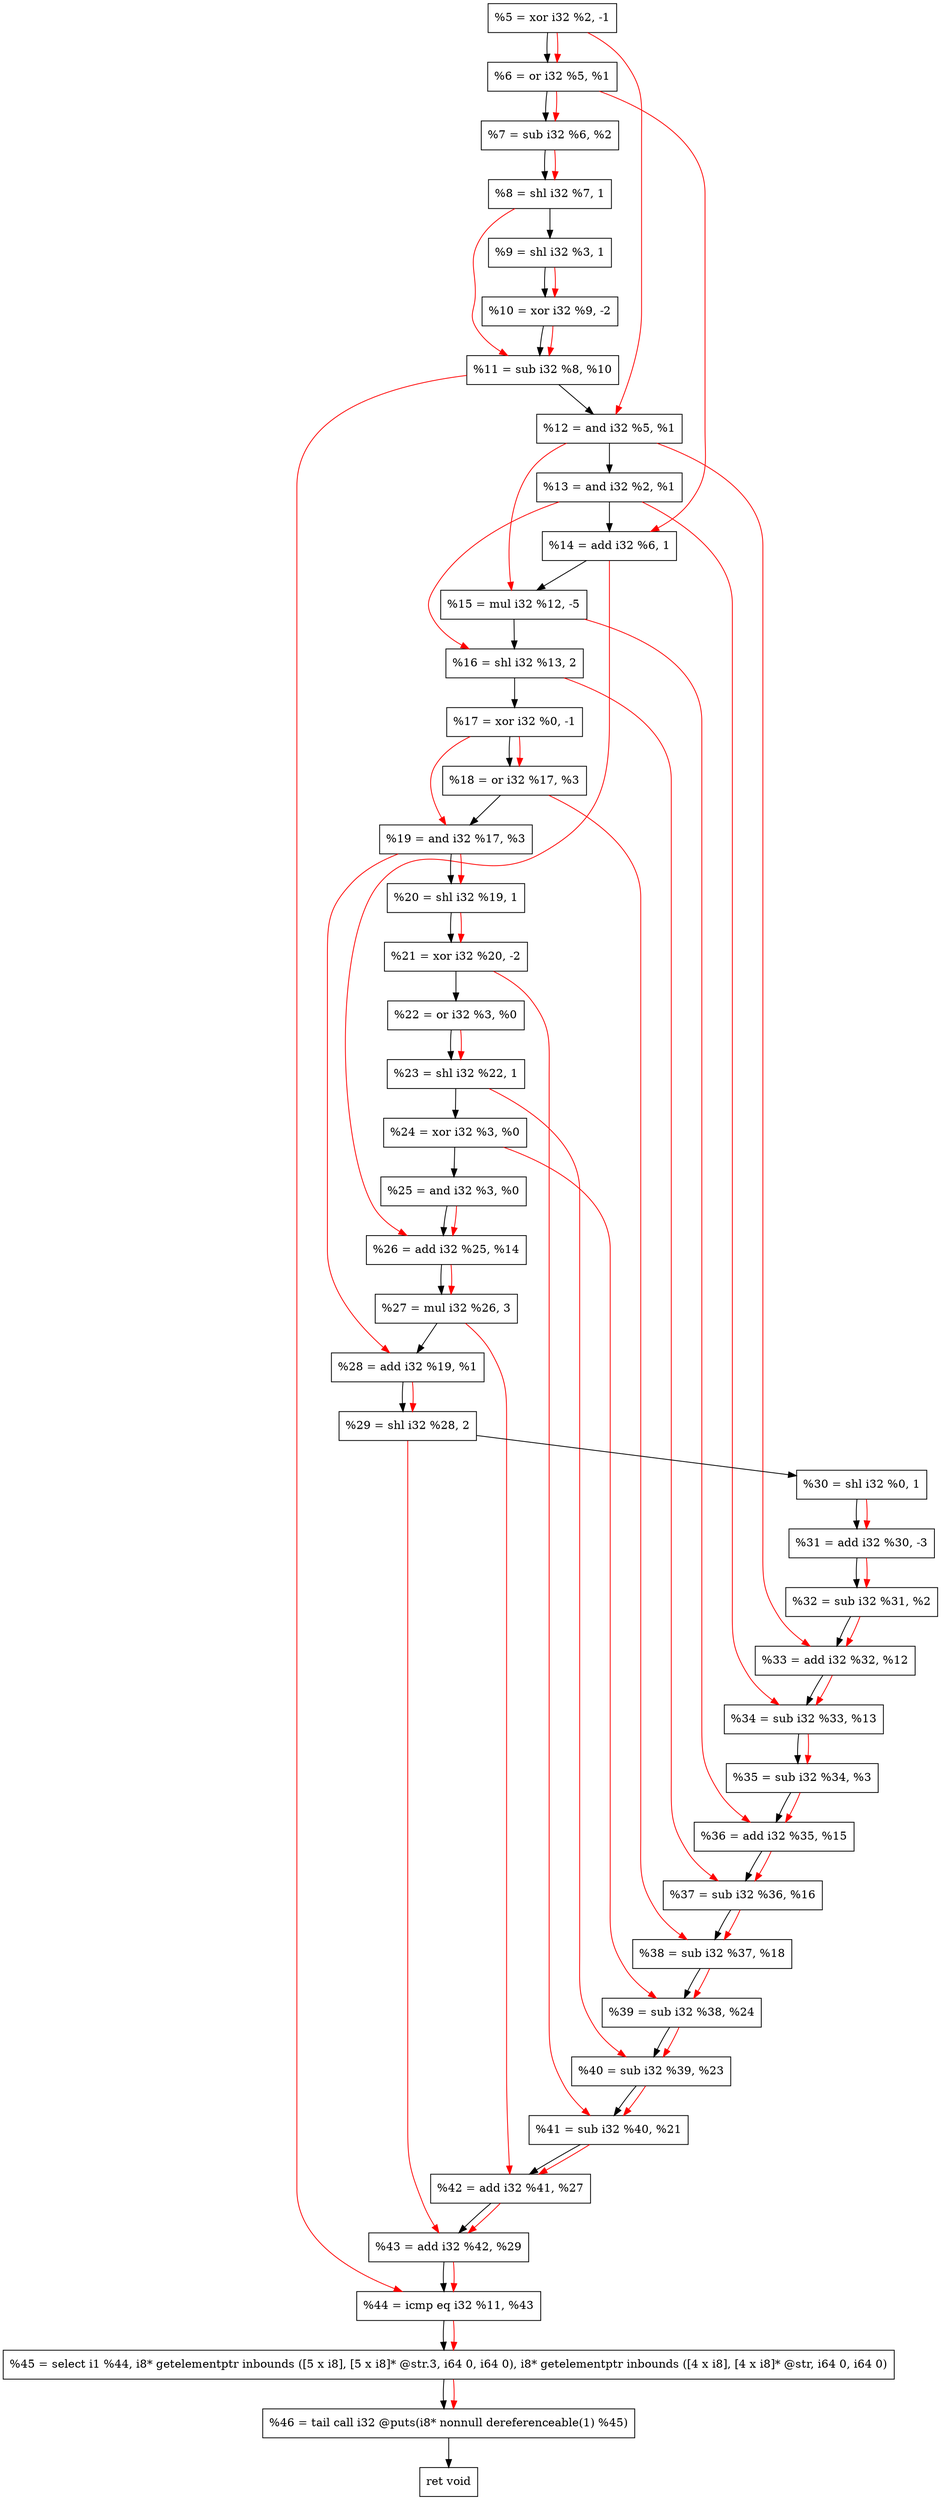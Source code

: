 digraph "DFG for'crackme' function" {
	Node0x1620120[shape=record, label="  %5 = xor i32 %2, -1"];
	Node0x1620190[shape=record, label="  %6 = or i32 %5, %1"];
	Node0x1620200[shape=record, label="  %7 = sub i32 %6, %2"];
	Node0x16202a0[shape=record, label="  %8 = shl i32 %7, 1"];
	Node0x1620310[shape=record, label="  %9 = shl i32 %3, 1"];
	Node0x16203b0[shape=record, label="  %10 = xor i32 %9, -2"];
	Node0x1620420[shape=record, label="  %11 = sub i32 %8, %10"];
	Node0x1620490[shape=record, label="  %12 = and i32 %5, %1"];
	Node0x1620500[shape=record, label="  %13 = and i32 %2, %1"];
	Node0x1620570[shape=record, label="  %14 = add i32 %6, 1"];
	Node0x1620610[shape=record, label="  %15 = mul i32 %12, -5"];
	Node0x16206b0[shape=record, label="  %16 = shl i32 %13, 2"];
	Node0x1620720[shape=record, label="  %17 = xor i32 %0, -1"];
	Node0x1620790[shape=record, label="  %18 = or i32 %17, %3"];
	Node0x1620800[shape=record, label="  %19 = and i32 %17, %3"];
	Node0x1620870[shape=record, label="  %20 = shl i32 %19, 1"];
	Node0x16208e0[shape=record, label="  %21 = xor i32 %20, -2"];
	Node0x1620950[shape=record, label="  %22 = or i32 %3, %0"];
	Node0x16209c0[shape=record, label="  %23 = shl i32 %22, 1"];
	Node0x1620a30[shape=record, label="  %24 = xor i32 %3, %0"];
	Node0x1620aa0[shape=record, label="  %25 = and i32 %3, %0"];
	Node0x1620b10[shape=record, label="  %26 = add i32 %25, %14"];
	Node0x1620bb0[shape=record, label="  %27 = mul i32 %26, 3"];
	Node0x1620c20[shape=record, label="  %28 = add i32 %19, %1"];
	Node0x1620c90[shape=record, label="  %29 = shl i32 %28, 2"];
	Node0x1620d00[shape=record, label="  %30 = shl i32 %0, 1"];
	Node0x1620da0[shape=record, label="  %31 = add i32 %30, -3"];
	Node0x1620e10[shape=record, label="  %32 = sub i32 %31, %2"];
	Node0x1621090[shape=record, label="  %33 = add i32 %32, %12"];
	Node0x1621100[shape=record, label="  %34 = sub i32 %33, %13"];
	Node0x1621170[shape=record, label="  %35 = sub i32 %34, %3"];
	Node0x16211e0[shape=record, label="  %36 = add i32 %35, %15"];
	Node0x1621250[shape=record, label="  %37 = sub i32 %36, %16"];
	Node0x16212c0[shape=record, label="  %38 = sub i32 %37, %18"];
	Node0x1621330[shape=record, label="  %39 = sub i32 %38, %24"];
	Node0x16213a0[shape=record, label="  %40 = sub i32 %39, %23"];
	Node0x1621410[shape=record, label="  %41 = sub i32 %40, %21"];
	Node0x1621480[shape=record, label="  %42 = add i32 %41, %27"];
	Node0x16214f0[shape=record, label="  %43 = add i32 %42, %29"];
	Node0x1621560[shape=record, label="  %44 = icmp eq i32 %11, %43"];
	Node0x15c0268[shape=record, label="  %45 = select i1 %44, i8* getelementptr inbounds ([5 x i8], [5 x i8]* @str.3, i64 0, i64 0), i8* getelementptr inbounds ([4 x i8], [4 x i8]* @str, i64 0, i64 0)"];
	Node0x1621a00[shape=record, label="  %46 = tail call i32 @puts(i8* nonnull dereferenceable(1) %45)"];
	Node0x1621a50[shape=record, label="  ret void"];
	Node0x1620120 -> Node0x1620190;
	Node0x1620190 -> Node0x1620200;
	Node0x1620200 -> Node0x16202a0;
	Node0x16202a0 -> Node0x1620310;
	Node0x1620310 -> Node0x16203b0;
	Node0x16203b0 -> Node0x1620420;
	Node0x1620420 -> Node0x1620490;
	Node0x1620490 -> Node0x1620500;
	Node0x1620500 -> Node0x1620570;
	Node0x1620570 -> Node0x1620610;
	Node0x1620610 -> Node0x16206b0;
	Node0x16206b0 -> Node0x1620720;
	Node0x1620720 -> Node0x1620790;
	Node0x1620790 -> Node0x1620800;
	Node0x1620800 -> Node0x1620870;
	Node0x1620870 -> Node0x16208e0;
	Node0x16208e0 -> Node0x1620950;
	Node0x1620950 -> Node0x16209c0;
	Node0x16209c0 -> Node0x1620a30;
	Node0x1620a30 -> Node0x1620aa0;
	Node0x1620aa0 -> Node0x1620b10;
	Node0x1620b10 -> Node0x1620bb0;
	Node0x1620bb0 -> Node0x1620c20;
	Node0x1620c20 -> Node0x1620c90;
	Node0x1620c90 -> Node0x1620d00;
	Node0x1620d00 -> Node0x1620da0;
	Node0x1620da0 -> Node0x1620e10;
	Node0x1620e10 -> Node0x1621090;
	Node0x1621090 -> Node0x1621100;
	Node0x1621100 -> Node0x1621170;
	Node0x1621170 -> Node0x16211e0;
	Node0x16211e0 -> Node0x1621250;
	Node0x1621250 -> Node0x16212c0;
	Node0x16212c0 -> Node0x1621330;
	Node0x1621330 -> Node0x16213a0;
	Node0x16213a0 -> Node0x1621410;
	Node0x1621410 -> Node0x1621480;
	Node0x1621480 -> Node0x16214f0;
	Node0x16214f0 -> Node0x1621560;
	Node0x1621560 -> Node0x15c0268;
	Node0x15c0268 -> Node0x1621a00;
	Node0x1621a00 -> Node0x1621a50;
edge [color=red]
	Node0x1620120 -> Node0x1620190;
	Node0x1620190 -> Node0x1620200;
	Node0x1620200 -> Node0x16202a0;
	Node0x1620310 -> Node0x16203b0;
	Node0x16202a0 -> Node0x1620420;
	Node0x16203b0 -> Node0x1620420;
	Node0x1620120 -> Node0x1620490;
	Node0x1620190 -> Node0x1620570;
	Node0x1620490 -> Node0x1620610;
	Node0x1620500 -> Node0x16206b0;
	Node0x1620720 -> Node0x1620790;
	Node0x1620720 -> Node0x1620800;
	Node0x1620800 -> Node0x1620870;
	Node0x1620870 -> Node0x16208e0;
	Node0x1620950 -> Node0x16209c0;
	Node0x1620aa0 -> Node0x1620b10;
	Node0x1620570 -> Node0x1620b10;
	Node0x1620b10 -> Node0x1620bb0;
	Node0x1620800 -> Node0x1620c20;
	Node0x1620c20 -> Node0x1620c90;
	Node0x1620d00 -> Node0x1620da0;
	Node0x1620da0 -> Node0x1620e10;
	Node0x1620e10 -> Node0x1621090;
	Node0x1620490 -> Node0x1621090;
	Node0x1621090 -> Node0x1621100;
	Node0x1620500 -> Node0x1621100;
	Node0x1621100 -> Node0x1621170;
	Node0x1621170 -> Node0x16211e0;
	Node0x1620610 -> Node0x16211e0;
	Node0x16211e0 -> Node0x1621250;
	Node0x16206b0 -> Node0x1621250;
	Node0x1621250 -> Node0x16212c0;
	Node0x1620790 -> Node0x16212c0;
	Node0x16212c0 -> Node0x1621330;
	Node0x1620a30 -> Node0x1621330;
	Node0x1621330 -> Node0x16213a0;
	Node0x16209c0 -> Node0x16213a0;
	Node0x16213a0 -> Node0x1621410;
	Node0x16208e0 -> Node0x1621410;
	Node0x1621410 -> Node0x1621480;
	Node0x1620bb0 -> Node0x1621480;
	Node0x1621480 -> Node0x16214f0;
	Node0x1620c90 -> Node0x16214f0;
	Node0x1620420 -> Node0x1621560;
	Node0x16214f0 -> Node0x1621560;
	Node0x1621560 -> Node0x15c0268;
	Node0x15c0268 -> Node0x1621a00;
}
